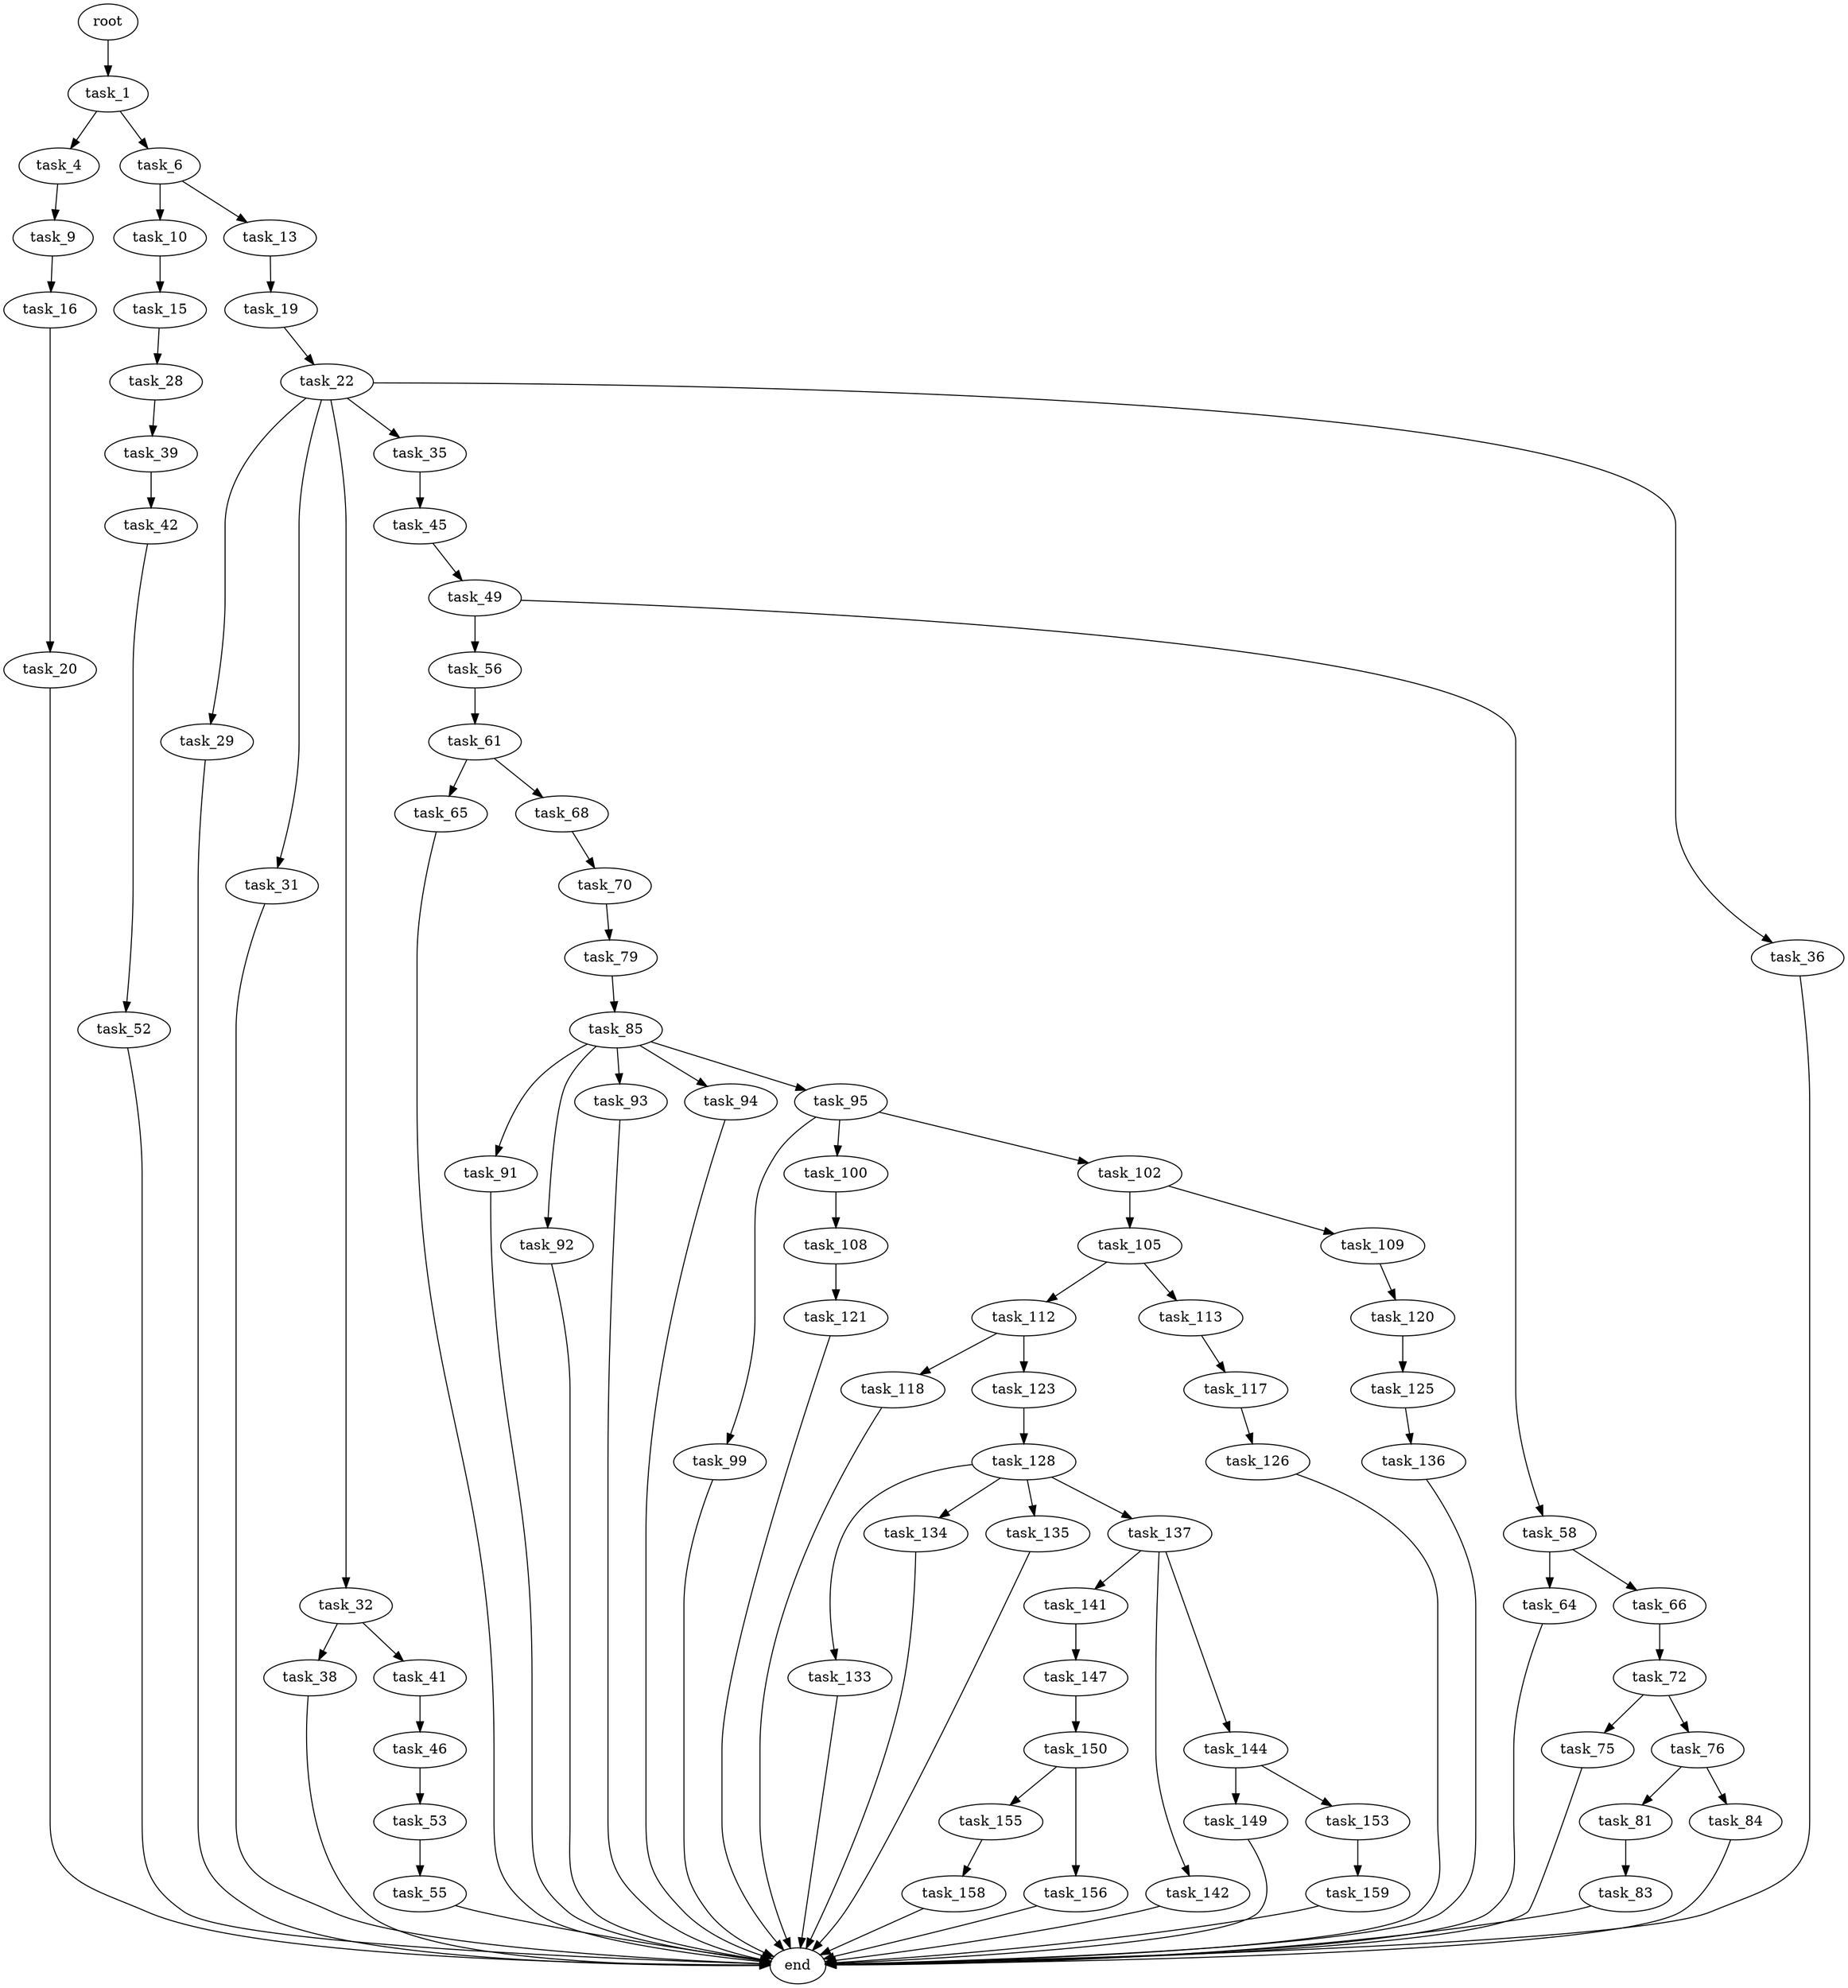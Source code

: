 digraph G {
  root [size="0.000000"];
  task_1 [size="1073741824000.000000"];
  task_4 [size="426715524612.000000"];
  task_6 [size="1073741824000.000000"];
  task_9 [size="678047778876.000000"];
  task_10 [size="12132165113.000000"];
  task_13 [size="549755813888.000000"];
  task_16 [size="44378747136.000000"];
  task_15 [size="45143269966.000000"];
  task_19 [size="3491450106.000000"];
  task_28 [size="231928233984.000000"];
  task_20 [size="1073741824000.000000"];
  task_22 [size="1701640374.000000"];
  end [size="0.000000"];
  task_29 [size="15308586557.000000"];
  task_31 [size="21535835504.000000"];
  task_32 [size="18414444122.000000"];
  task_35 [size="207836227389.000000"];
  task_36 [size="16774597620.000000"];
  task_39 [size="6858772435.000000"];
  task_38 [size="782757789696.000000"];
  task_41 [size="110711376494.000000"];
  task_45 [size="368293445632.000000"];
  task_42 [size="146554902756.000000"];
  task_46 [size="28991029248.000000"];
  task_52 [size="8589934592.000000"];
  task_49 [size="525708969200.000000"];
  task_53 [size="2033316447.000000"];
  task_56 [size="92054209651.000000"];
  task_58 [size="832479281038.000000"];
  task_55 [size="1035808734.000000"];
  task_61 [size="42397291968.000000"];
  task_64 [size="549755813888.000000"];
  task_66 [size="27663667140.000000"];
  task_65 [size="3809773391.000000"];
  task_68 [size="28991029248.000000"];
  task_72 [size="2088397718.000000"];
  task_70 [size="35816031863.000000"];
  task_79 [size="24047450284.000000"];
  task_75 [size="549755813888.000000"];
  task_76 [size="6159311488.000000"];
  task_81 [size="549755813888.000000"];
  task_84 [size="8047595116.000000"];
  task_85 [size="8589934592.000000"];
  task_83 [size="221562252493.000000"];
  task_91 [size="8589934592.000000"];
  task_92 [size="549755813888.000000"];
  task_93 [size="465590051576.000000"];
  task_94 [size="159439832940.000000"];
  task_95 [size="15528280912.000000"];
  task_99 [size="16558360258.000000"];
  task_100 [size="73895311444.000000"];
  task_102 [size="10765902095.000000"];
  task_108 [size="12473181701.000000"];
  task_105 [size="395430586928.000000"];
  task_109 [size="290768648135.000000"];
  task_112 [size="134217728000.000000"];
  task_113 [size="184078148878.000000"];
  task_121 [size="911449009.000000"];
  task_120 [size="782757789696.000000"];
  task_118 [size="71335539625.000000"];
  task_123 [size="28788781301.000000"];
  task_117 [size="28991029248.000000"];
  task_126 [size="8589934592.000000"];
  task_125 [size="500417454253.000000"];
  task_128 [size="165997386147.000000"];
  task_136 [size="15462745455.000000"];
  task_133 [size="1842540029.000000"];
  task_134 [size="28030769162.000000"];
  task_135 [size="68719476736.000000"];
  task_137 [size="1015740766976.000000"];
  task_141 [size="31491882631.000000"];
  task_142 [size="12929311294.000000"];
  task_144 [size="8064107216.000000"];
  task_147 [size="25944993687.000000"];
  task_149 [size="1073741824000.000000"];
  task_153 [size="1308002510.000000"];
  task_150 [size="549755813888.000000"];
  task_155 [size="231928233984.000000"];
  task_156 [size="307586100517.000000"];
  task_159 [size="2513837049.000000"];
  task_158 [size="402722193341.000000"];

  root -> task_1 [size="1.000000"];
  task_1 -> task_4 [size="838860800.000000"];
  task_1 -> task_6 [size="838860800.000000"];
  task_4 -> task_9 [size="536870912.000000"];
  task_6 -> task_10 [size="838860800.000000"];
  task_6 -> task_13 [size="838860800.000000"];
  task_9 -> task_16 [size="536870912.000000"];
  task_10 -> task_15 [size="209715200.000000"];
  task_13 -> task_19 [size="536870912.000000"];
  task_16 -> task_20 [size="134217728.000000"];
  task_15 -> task_28 [size="33554432.000000"];
  task_19 -> task_22 [size="134217728.000000"];
  task_28 -> task_39 [size="301989888.000000"];
  task_20 -> end [size="1.000000"];
  task_22 -> task_29 [size="33554432.000000"];
  task_22 -> task_31 [size="33554432.000000"];
  task_22 -> task_32 [size="33554432.000000"];
  task_22 -> task_35 [size="33554432.000000"];
  task_22 -> task_36 [size="33554432.000000"];
  task_29 -> end [size="1.000000"];
  task_31 -> end [size="1.000000"];
  task_32 -> task_38 [size="536870912.000000"];
  task_32 -> task_41 [size="536870912.000000"];
  task_35 -> task_45 [size="411041792.000000"];
  task_36 -> end [size="1.000000"];
  task_39 -> task_42 [size="679477248.000000"];
  task_38 -> end [size="1.000000"];
  task_41 -> task_46 [size="301989888.000000"];
  task_45 -> task_49 [size="411041792.000000"];
  task_42 -> task_52 [size="134217728.000000"];
  task_46 -> task_53 [size="75497472.000000"];
  task_52 -> end [size="1.000000"];
  task_49 -> task_56 [size="679477248.000000"];
  task_49 -> task_58 [size="679477248.000000"];
  task_53 -> task_55 [size="134217728.000000"];
  task_56 -> task_61 [size="301989888.000000"];
  task_58 -> task_64 [size="679477248.000000"];
  task_58 -> task_66 [size="679477248.000000"];
  task_55 -> end [size="1.000000"];
  task_61 -> task_65 [size="134217728.000000"];
  task_61 -> task_68 [size="134217728.000000"];
  task_64 -> end [size="1.000000"];
  task_66 -> task_72 [size="536870912.000000"];
  task_65 -> end [size="1.000000"];
  task_68 -> task_70 [size="75497472.000000"];
  task_72 -> task_75 [size="75497472.000000"];
  task_72 -> task_76 [size="75497472.000000"];
  task_70 -> task_79 [size="679477248.000000"];
  task_79 -> task_85 [size="536870912.000000"];
  task_75 -> end [size="1.000000"];
  task_76 -> task_81 [size="134217728.000000"];
  task_76 -> task_84 [size="134217728.000000"];
  task_81 -> task_83 [size="536870912.000000"];
  task_84 -> end [size="1.000000"];
  task_85 -> task_91 [size="33554432.000000"];
  task_85 -> task_92 [size="33554432.000000"];
  task_85 -> task_93 [size="33554432.000000"];
  task_85 -> task_94 [size="33554432.000000"];
  task_85 -> task_95 [size="33554432.000000"];
  task_83 -> end [size="1.000000"];
  task_91 -> end [size="1.000000"];
  task_92 -> end [size="1.000000"];
  task_93 -> end [size="1.000000"];
  task_94 -> end [size="1.000000"];
  task_95 -> task_99 [size="679477248.000000"];
  task_95 -> task_100 [size="679477248.000000"];
  task_95 -> task_102 [size="679477248.000000"];
  task_99 -> end [size="1.000000"];
  task_100 -> task_108 [size="301989888.000000"];
  task_102 -> task_105 [size="411041792.000000"];
  task_102 -> task_109 [size="411041792.000000"];
  task_108 -> task_121 [size="411041792.000000"];
  task_105 -> task_112 [size="536870912.000000"];
  task_105 -> task_113 [size="536870912.000000"];
  task_109 -> task_120 [size="301989888.000000"];
  task_112 -> task_118 [size="209715200.000000"];
  task_112 -> task_123 [size="209715200.000000"];
  task_113 -> task_117 [size="679477248.000000"];
  task_121 -> end [size="1.000000"];
  task_120 -> task_125 [size="679477248.000000"];
  task_118 -> end [size="1.000000"];
  task_123 -> task_128 [size="679477248.000000"];
  task_117 -> task_126 [size="75497472.000000"];
  task_126 -> end [size="1.000000"];
  task_125 -> task_136 [size="838860800.000000"];
  task_128 -> task_133 [size="301989888.000000"];
  task_128 -> task_134 [size="301989888.000000"];
  task_128 -> task_135 [size="301989888.000000"];
  task_128 -> task_137 [size="301989888.000000"];
  task_136 -> end [size="1.000000"];
  task_133 -> end [size="1.000000"];
  task_134 -> end [size="1.000000"];
  task_135 -> end [size="1.000000"];
  task_137 -> task_141 [size="838860800.000000"];
  task_137 -> task_142 [size="838860800.000000"];
  task_137 -> task_144 [size="838860800.000000"];
  task_141 -> task_147 [size="838860800.000000"];
  task_142 -> end [size="1.000000"];
  task_144 -> task_149 [size="536870912.000000"];
  task_144 -> task_153 [size="536870912.000000"];
  task_147 -> task_150 [size="679477248.000000"];
  task_149 -> end [size="1.000000"];
  task_153 -> task_159 [size="75497472.000000"];
  task_150 -> task_155 [size="536870912.000000"];
  task_150 -> task_156 [size="536870912.000000"];
  task_155 -> task_158 [size="301989888.000000"];
  task_156 -> end [size="1.000000"];
  task_159 -> end [size="1.000000"];
  task_158 -> end [size="1.000000"];
}
